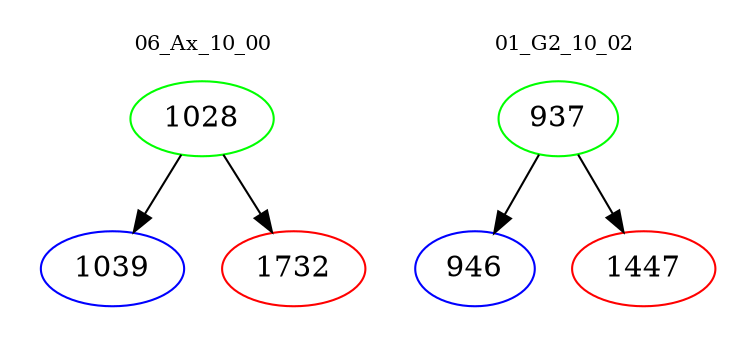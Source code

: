 digraph{
subgraph cluster_0 {
color = white
label = "06_Ax_10_00";
fontsize=10;
T0_1028 [label="1028", color="green"]
T0_1028 -> T0_1039 [color="black"]
T0_1039 [label="1039", color="blue"]
T0_1028 -> T0_1732 [color="black"]
T0_1732 [label="1732", color="red"]
}
subgraph cluster_1 {
color = white
label = "01_G2_10_02";
fontsize=10;
T1_937 [label="937", color="green"]
T1_937 -> T1_946 [color="black"]
T1_946 [label="946", color="blue"]
T1_937 -> T1_1447 [color="black"]
T1_1447 [label="1447", color="red"]
}
}
